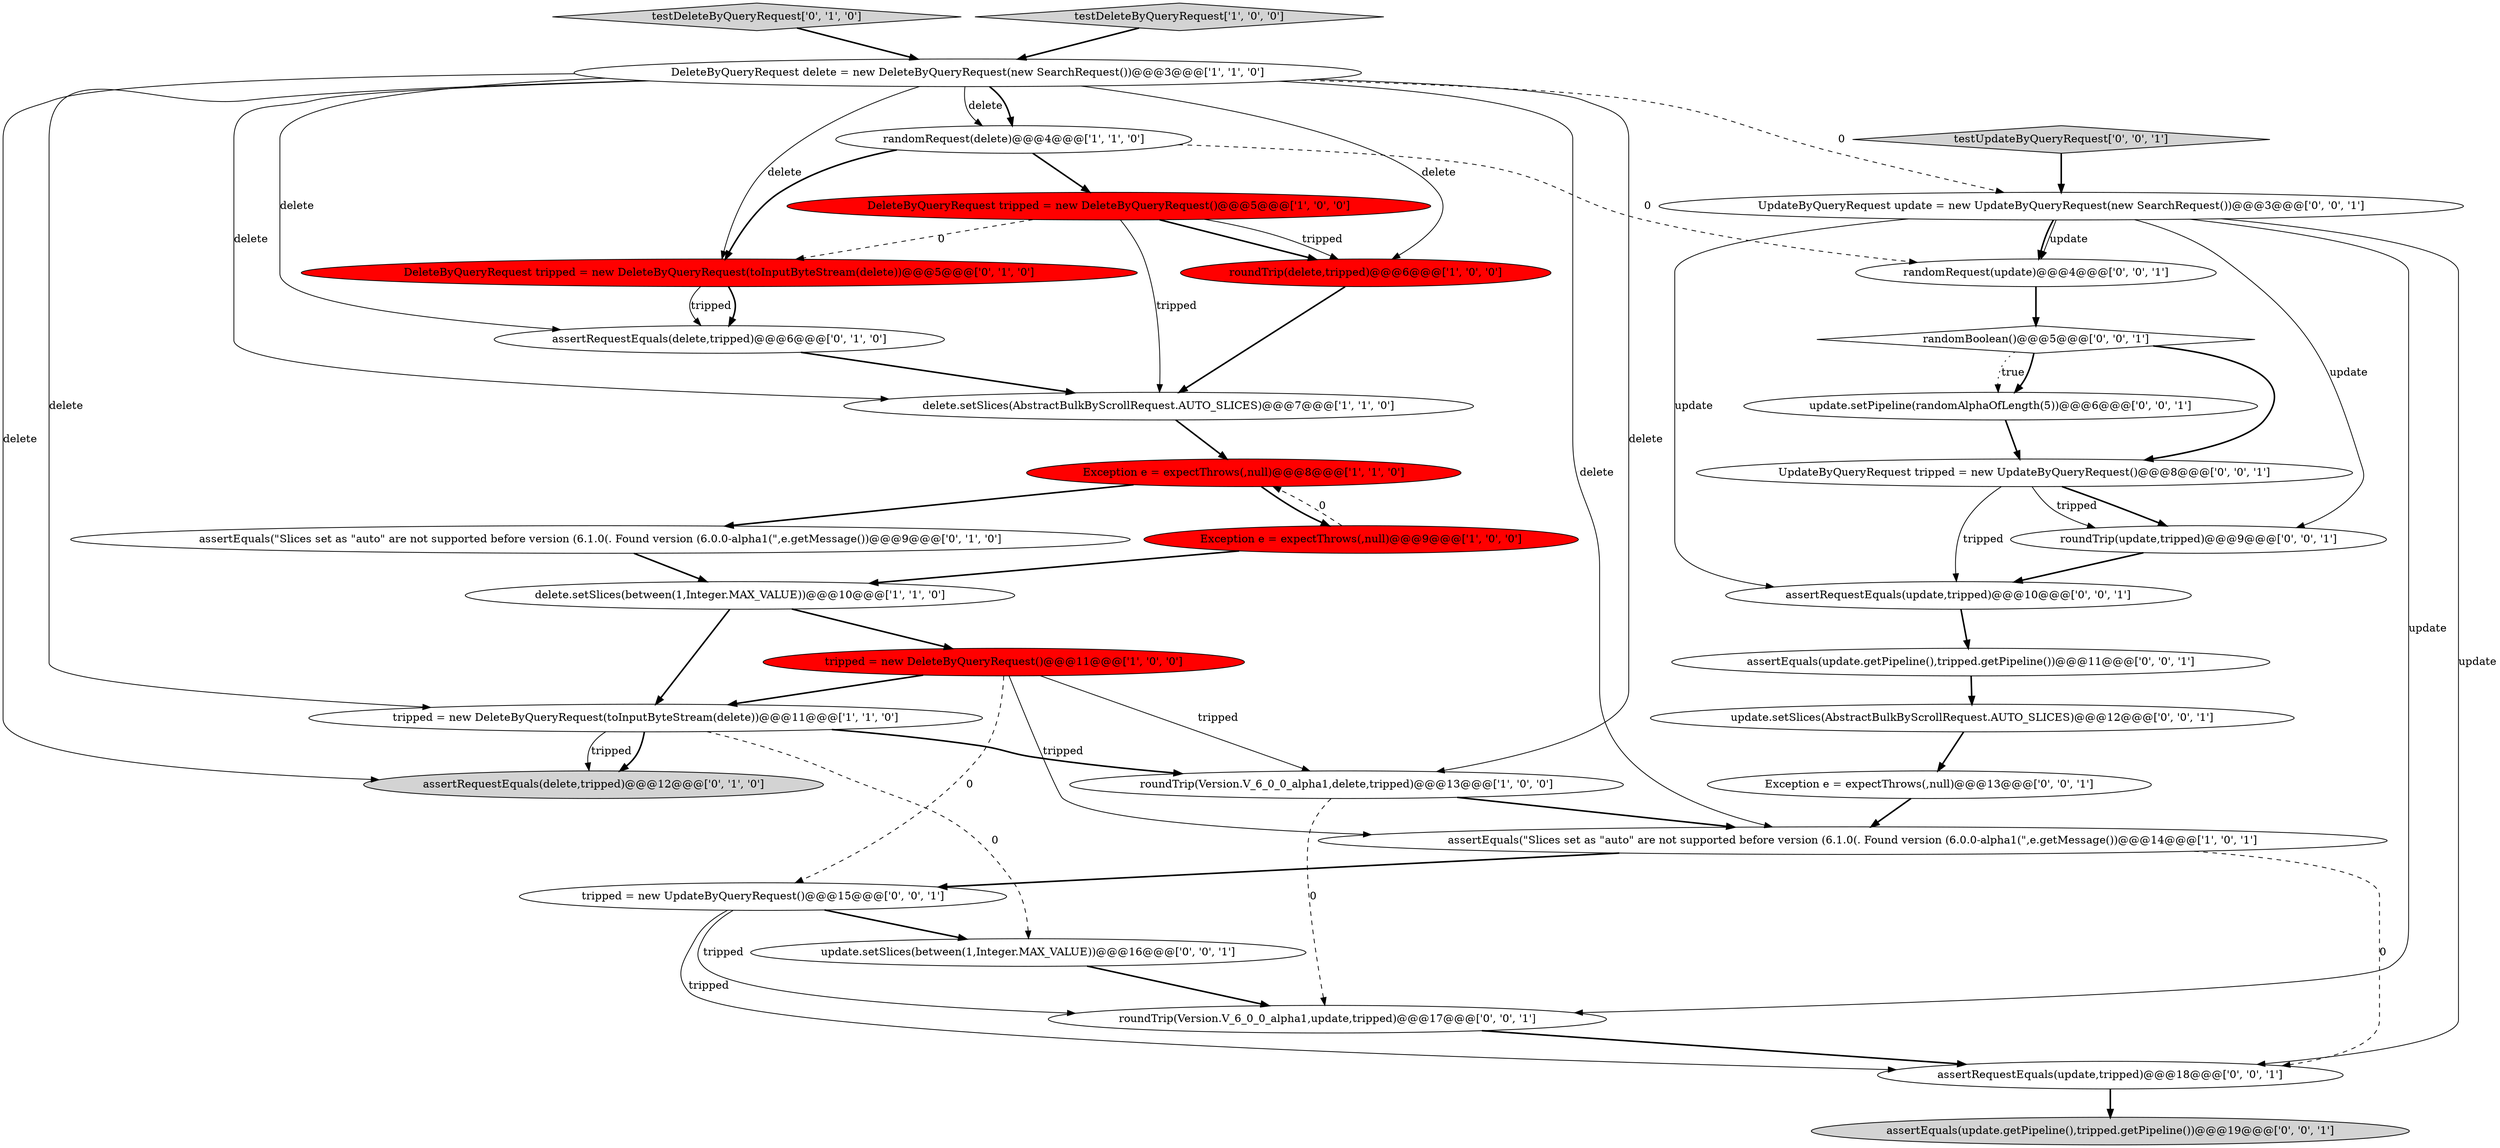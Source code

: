 digraph {
15 [style = filled, label = "assertRequestEquals(delete,tripped)@@@12@@@['0', '1', '0']", fillcolor = lightgray, shape = ellipse image = "AAA0AAABBB2BBB"];
13 [style = filled, label = "DeleteByQueryRequest tripped = new DeleteByQueryRequest(toInputByteStream(delete))@@@5@@@['0', '1', '0']", fillcolor = red, shape = ellipse image = "AAA1AAABBB2BBB"];
31 [style = filled, label = "update.setSlices(between(1,Integer.MAX_VALUE))@@@16@@@['0', '0', '1']", fillcolor = white, shape = ellipse image = "AAA0AAABBB3BBB"];
9 [style = filled, label = "delete.setSlices(between(1,Integer.MAX_VALUE))@@@10@@@['1', '1', '0']", fillcolor = white, shape = ellipse image = "AAA0AAABBB1BBB"];
12 [style = filled, label = "assertEquals(\"Slices set as \"auto\" are not supported before version (6.1.0(. Found version (6.0.0-alpha1(\",e.getMessage())@@@14@@@['1', '0', '1']", fillcolor = white, shape = ellipse image = "AAA0AAABBB1BBB"];
29 [style = filled, label = "randomRequest(update)@@@4@@@['0', '0', '1']", fillcolor = white, shape = ellipse image = "AAA0AAABBB3BBB"];
33 [style = filled, label = "assertRequestEquals(update,tripped)@@@18@@@['0', '0', '1']", fillcolor = white, shape = ellipse image = "AAA0AAABBB3BBB"];
20 [style = filled, label = "roundTrip(Version.V_6_0_0_alpha1,update,tripped)@@@17@@@['0', '0', '1']", fillcolor = white, shape = ellipse image = "AAA0AAABBB3BBB"];
14 [style = filled, label = "assertEquals(\"Slices set as \"auto\" are not supported before version (6.1.0(. Found version (6.0.0-alpha1(\",e.getMessage())@@@9@@@['0', '1', '0']", fillcolor = white, shape = ellipse image = "AAA0AAABBB2BBB"];
16 [style = filled, label = "assertRequestEquals(delete,tripped)@@@6@@@['0', '1', '0']", fillcolor = white, shape = ellipse image = "AAA0AAABBB2BBB"];
28 [style = filled, label = "tripped = new UpdateByQueryRequest()@@@15@@@['0', '0', '1']", fillcolor = white, shape = ellipse image = "AAA0AAABBB3BBB"];
26 [style = filled, label = "update.setPipeline(randomAlphaOfLength(5))@@@6@@@['0', '0', '1']", fillcolor = white, shape = ellipse image = "AAA0AAABBB3BBB"];
5 [style = filled, label = "randomRequest(delete)@@@4@@@['1', '1', '0']", fillcolor = white, shape = ellipse image = "AAA0AAABBB1BBB"];
19 [style = filled, label = "update.setSlices(AbstractBulkByScrollRequest.AUTO_SLICES)@@@12@@@['0', '0', '1']", fillcolor = white, shape = ellipse image = "AAA0AAABBB3BBB"];
7 [style = filled, label = "DeleteByQueryRequest delete = new DeleteByQueryRequest(new SearchRequest())@@@3@@@['1', '1', '0']", fillcolor = white, shape = ellipse image = "AAA0AAABBB1BBB"];
3 [style = filled, label = "tripped = new DeleteByQueryRequest()@@@11@@@['1', '0', '0']", fillcolor = red, shape = ellipse image = "AAA1AAABBB1BBB"];
0 [style = filled, label = "Exception e = expectThrows(,null)@@@8@@@['1', '1', '0']", fillcolor = red, shape = ellipse image = "AAA1AAABBB1BBB"];
10 [style = filled, label = "DeleteByQueryRequest tripped = new DeleteByQueryRequest()@@@5@@@['1', '0', '0']", fillcolor = red, shape = ellipse image = "AAA1AAABBB1BBB"];
17 [style = filled, label = "testDeleteByQueryRequest['0', '1', '0']", fillcolor = lightgray, shape = diamond image = "AAA0AAABBB2BBB"];
4 [style = filled, label = "testDeleteByQueryRequest['1', '0', '0']", fillcolor = lightgray, shape = diamond image = "AAA0AAABBB1BBB"];
30 [style = filled, label = "Exception e = expectThrows(,null)@@@13@@@['0', '0', '1']", fillcolor = white, shape = ellipse image = "AAA0AAABBB3BBB"];
22 [style = filled, label = "testUpdateByQueryRequest['0', '0', '1']", fillcolor = lightgray, shape = diamond image = "AAA0AAABBB3BBB"];
25 [style = filled, label = "UpdateByQueryRequest update = new UpdateByQueryRequest(new SearchRequest())@@@3@@@['0', '0', '1']", fillcolor = white, shape = ellipse image = "AAA0AAABBB3BBB"];
24 [style = filled, label = "roundTrip(update,tripped)@@@9@@@['0', '0', '1']", fillcolor = white, shape = ellipse image = "AAA0AAABBB3BBB"];
6 [style = filled, label = "Exception e = expectThrows(,null)@@@9@@@['1', '0', '0']", fillcolor = red, shape = ellipse image = "AAA1AAABBB1BBB"];
18 [style = filled, label = "UpdateByQueryRequest tripped = new UpdateByQueryRequest()@@@8@@@['0', '0', '1']", fillcolor = white, shape = ellipse image = "AAA0AAABBB3BBB"];
32 [style = filled, label = "assertEquals(update.getPipeline(),tripped.getPipeline())@@@11@@@['0', '0', '1']", fillcolor = white, shape = ellipse image = "AAA0AAABBB3BBB"];
1 [style = filled, label = "tripped = new DeleteByQueryRequest(toInputByteStream(delete))@@@11@@@['1', '1', '0']", fillcolor = white, shape = ellipse image = "AAA0AAABBB1BBB"];
2 [style = filled, label = "delete.setSlices(AbstractBulkByScrollRequest.AUTO_SLICES)@@@7@@@['1', '1', '0']", fillcolor = white, shape = ellipse image = "AAA0AAABBB1BBB"];
27 [style = filled, label = "randomBoolean()@@@5@@@['0', '0', '1']", fillcolor = white, shape = diamond image = "AAA0AAABBB3BBB"];
11 [style = filled, label = "roundTrip(delete,tripped)@@@6@@@['1', '0', '0']", fillcolor = red, shape = ellipse image = "AAA1AAABBB1BBB"];
23 [style = filled, label = "assertEquals(update.getPipeline(),tripped.getPipeline())@@@19@@@['0', '0', '1']", fillcolor = lightgray, shape = ellipse image = "AAA0AAABBB3BBB"];
8 [style = filled, label = "roundTrip(Version.V_6_0_0_alpha1,delete,tripped)@@@13@@@['1', '0', '0']", fillcolor = white, shape = ellipse image = "AAA0AAABBB1BBB"];
21 [style = filled, label = "assertRequestEquals(update,tripped)@@@10@@@['0', '0', '1']", fillcolor = white, shape = ellipse image = "AAA0AAABBB3BBB"];
5->10 [style = bold, label=""];
27->18 [style = bold, label=""];
7->16 [style = solid, label="delete"];
22->25 [style = bold, label=""];
18->24 [style = bold, label=""];
25->20 [style = solid, label="update"];
3->28 [style = dashed, label="0"];
1->8 [style = bold, label=""];
12->33 [style = dashed, label="0"];
12->28 [style = bold, label=""];
3->1 [style = bold, label=""];
0->6 [style = bold, label=""];
27->26 [style = dotted, label="true"];
1->15 [style = bold, label=""];
7->5 [style = solid, label="delete"];
7->11 [style = solid, label="delete"];
28->31 [style = bold, label=""];
6->0 [style = dashed, label="0"];
1->31 [style = dashed, label="0"];
7->2 [style = solid, label="delete"];
28->20 [style = solid, label="tripped"];
8->20 [style = dashed, label="0"];
1->15 [style = solid, label="tripped"];
5->29 [style = dashed, label="0"];
10->11 [style = solid, label="tripped"];
18->21 [style = solid, label="tripped"];
16->2 [style = bold, label=""];
3->8 [style = solid, label="tripped"];
25->21 [style = solid, label="update"];
25->29 [style = bold, label=""];
32->19 [style = bold, label=""];
10->13 [style = dashed, label="0"];
13->16 [style = bold, label=""];
7->8 [style = solid, label="delete"];
3->12 [style = solid, label="tripped"];
11->2 [style = bold, label=""];
4->7 [style = bold, label=""];
20->33 [style = bold, label=""];
7->15 [style = solid, label="delete"];
25->33 [style = solid, label="update"];
7->1 [style = solid, label="delete"];
7->12 [style = solid, label="delete"];
28->33 [style = solid, label="tripped"];
17->7 [style = bold, label=""];
13->16 [style = solid, label="tripped"];
7->13 [style = solid, label="delete"];
29->27 [style = bold, label=""];
7->5 [style = bold, label=""];
2->0 [style = bold, label=""];
0->14 [style = bold, label=""];
30->12 [style = bold, label=""];
27->26 [style = bold, label=""];
10->2 [style = solid, label="tripped"];
24->21 [style = bold, label=""];
19->30 [style = bold, label=""];
5->13 [style = bold, label=""];
21->32 [style = bold, label=""];
25->29 [style = solid, label="update"];
7->25 [style = dashed, label="0"];
9->3 [style = bold, label=""];
14->9 [style = bold, label=""];
18->24 [style = solid, label="tripped"];
6->9 [style = bold, label=""];
9->1 [style = bold, label=""];
25->24 [style = solid, label="update"];
31->20 [style = bold, label=""];
8->12 [style = bold, label=""];
33->23 [style = bold, label=""];
26->18 [style = bold, label=""];
10->11 [style = bold, label=""];
}
